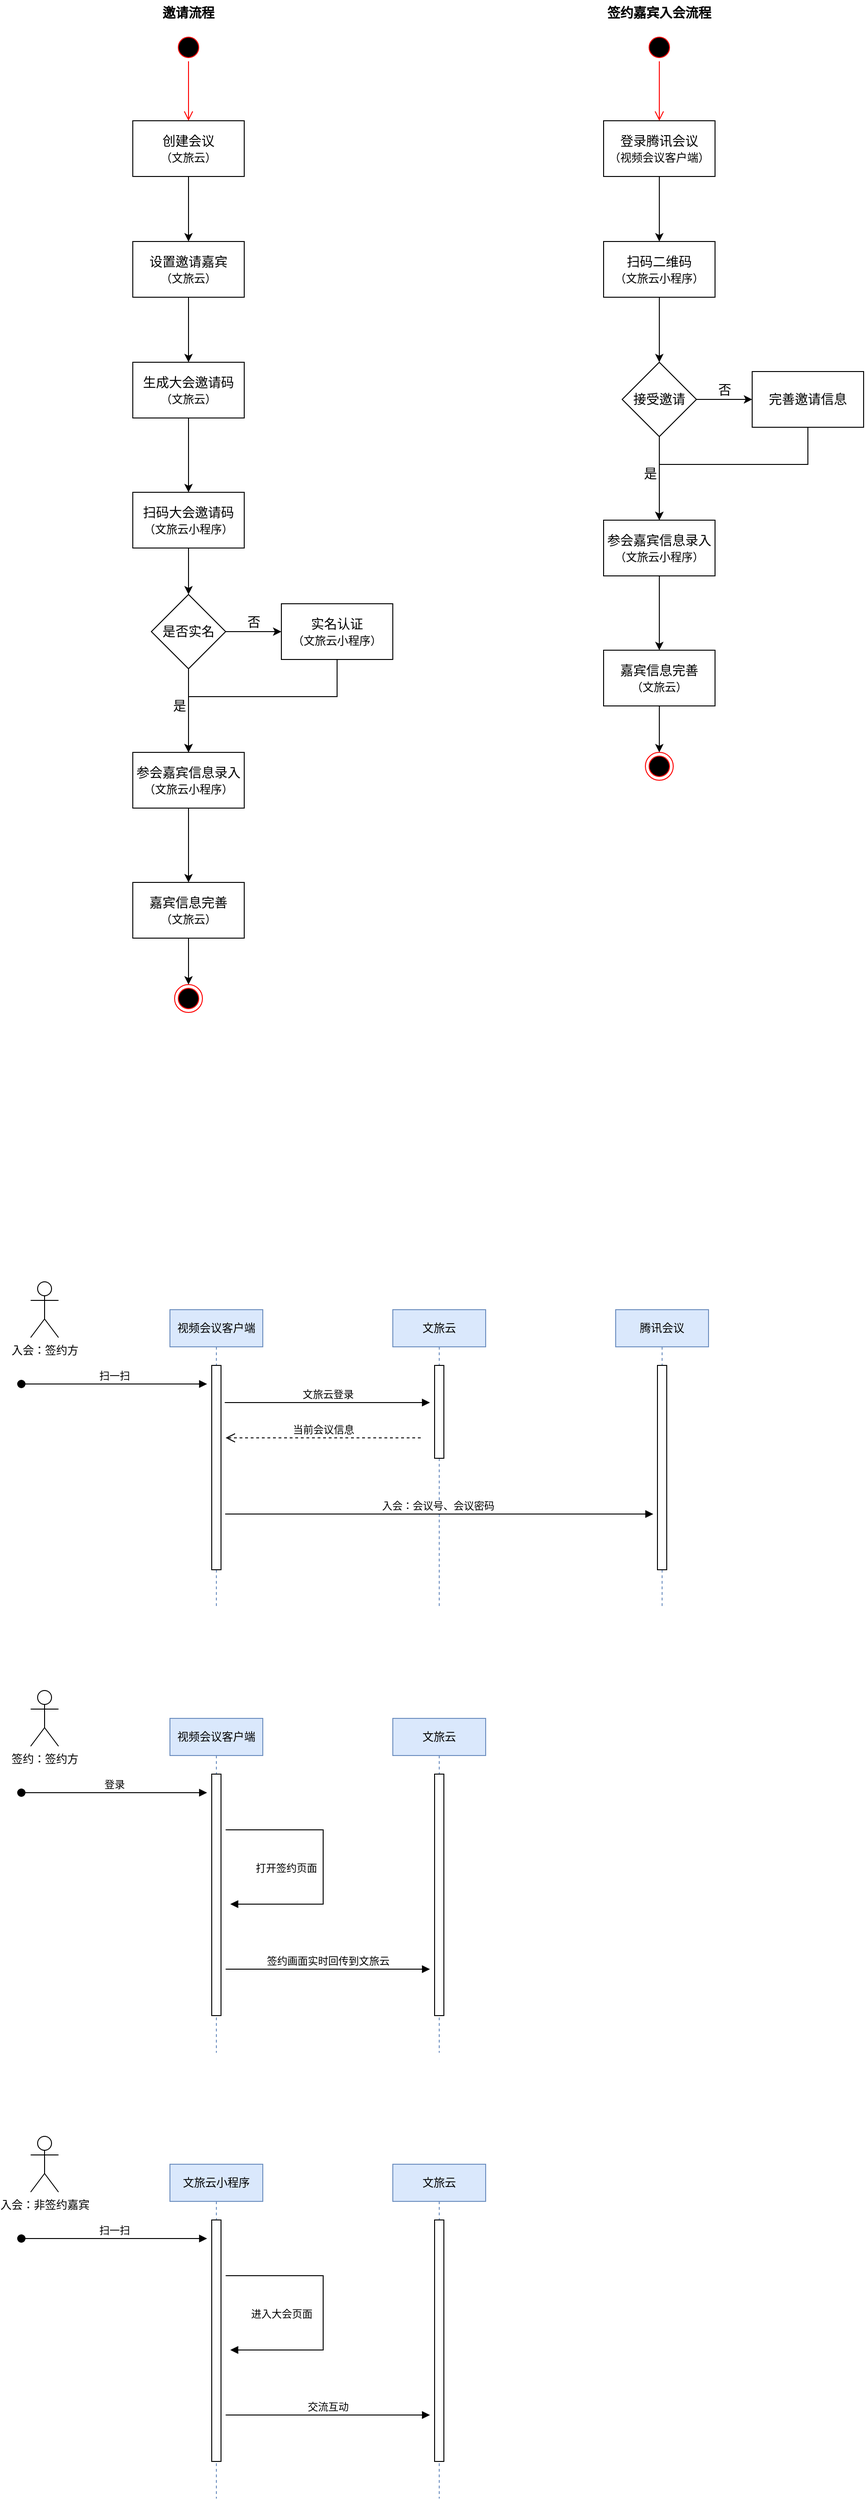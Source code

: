 <mxfile version="17.4.3" type="github">
  <diagram id="dWDWc4EyFyWDF9khaK5P" name="第 1 页">
    <mxGraphModel dx="2249" dy="1963" grid="1" gridSize="10" guides="1" tooltips="1" connect="1" arrows="1" fold="1" page="1" pageScale="1" pageWidth="827" pageHeight="1169" math="0" shadow="0">
      <root>
        <mxCell id="0" />
        <mxCell id="1" parent="0" />
        <mxCell id="BEaddWaeXoZHOyZYiYv0-9" value="入会：签约方" style="shape=umlActor;verticalLabelPosition=bottom;verticalAlign=top;html=1;outlineConnect=0;" vertex="1" parent="1">
          <mxGeometry x="-70" y="730" width="30" height="60" as="geometry" />
        </mxCell>
        <mxCell id="BEaddWaeXoZHOyZYiYv0-13" value="视频会议客户端" style="shape=umlLifeline;perimeter=lifelinePerimeter;whiteSpace=wrap;html=1;container=1;collapsible=0;recursiveResize=0;outlineConnect=0;fillColor=#dae8fc;strokeColor=#6c8ebf;" vertex="1" parent="1">
          <mxGeometry x="80" y="760" width="100" height="320" as="geometry" />
        </mxCell>
        <mxCell id="BEaddWaeXoZHOyZYiYv0-11" value="" style="html=1;points=[];perimeter=orthogonalPerimeter;" vertex="1" parent="BEaddWaeXoZHOyZYiYv0-13">
          <mxGeometry x="45" y="60" width="10" height="220" as="geometry" />
        </mxCell>
        <mxCell id="BEaddWaeXoZHOyZYiYv0-15" value="文旅云" style="shape=umlLifeline;perimeter=lifelinePerimeter;whiteSpace=wrap;html=1;container=1;collapsible=0;recursiveResize=0;outlineConnect=0;fillColor=#dae8fc;strokeColor=#6c8ebf;" vertex="1" parent="1">
          <mxGeometry x="320" y="760" width="100" height="320" as="geometry" />
        </mxCell>
        <mxCell id="BEaddWaeXoZHOyZYiYv0-16" value="" style="html=1;points=[];perimeter=orthogonalPerimeter;" vertex="1" parent="BEaddWaeXoZHOyZYiYv0-15">
          <mxGeometry x="45" y="60" width="10" height="100" as="geometry" />
        </mxCell>
        <mxCell id="BEaddWaeXoZHOyZYiYv0-17" value="腾讯会议" style="shape=umlLifeline;perimeter=lifelinePerimeter;whiteSpace=wrap;html=1;container=1;collapsible=0;recursiveResize=0;outlineConnect=0;fillColor=#dae8fc;strokeColor=#6c8ebf;" vertex="1" parent="1">
          <mxGeometry x="560" y="760" width="100" height="320" as="geometry" />
        </mxCell>
        <mxCell id="BEaddWaeXoZHOyZYiYv0-18" value="" style="html=1;points=[];perimeter=orthogonalPerimeter;" vertex="1" parent="BEaddWaeXoZHOyZYiYv0-17">
          <mxGeometry x="45" y="60" width="10" height="220" as="geometry" />
        </mxCell>
        <mxCell id="BEaddWaeXoZHOyZYiYv0-19" value="扫一扫" style="html=1;verticalAlign=bottom;startArrow=oval;startFill=1;endArrow=block;startSize=8;rounded=0;" edge="1" parent="1">
          <mxGeometry width="60" relative="1" as="geometry">
            <mxPoint x="-80" y="840" as="sourcePoint" />
            <mxPoint x="120" y="840" as="targetPoint" />
          </mxGeometry>
        </mxCell>
        <mxCell id="BEaddWaeXoZHOyZYiYv0-24" value="文旅云登录" style="html=1;verticalAlign=bottom;endArrow=block;rounded=0;" edge="1" parent="1">
          <mxGeometry width="80" relative="1" as="geometry">
            <mxPoint x="139" y="860" as="sourcePoint" />
            <mxPoint x="360" y="860" as="targetPoint" />
          </mxGeometry>
        </mxCell>
        <mxCell id="BEaddWaeXoZHOyZYiYv0-25" value="入会：会议号、会议密码&amp;nbsp;" style="html=1;verticalAlign=bottom;endArrow=block;rounded=0;" edge="1" parent="1">
          <mxGeometry width="80" relative="1" as="geometry">
            <mxPoint x="139.5" y="980" as="sourcePoint" />
            <mxPoint x="600.5" y="980" as="targetPoint" />
          </mxGeometry>
        </mxCell>
        <mxCell id="BEaddWaeXoZHOyZYiYv0-26" value="当前会议信息" style="html=1;verticalAlign=bottom;endArrow=open;dashed=1;endSize=8;rounded=0;" edge="1" parent="1">
          <mxGeometry relative="1" as="geometry">
            <mxPoint x="350" y="898" as="sourcePoint" />
            <mxPoint x="140" y="898" as="targetPoint" />
          </mxGeometry>
        </mxCell>
        <mxCell id="BEaddWaeXoZHOyZYiYv0-42" value="签约：签约方" style="shape=umlActor;verticalLabelPosition=bottom;verticalAlign=top;html=1;outlineConnect=0;" vertex="1" parent="1">
          <mxGeometry x="-70" y="1170" width="30" height="60" as="geometry" />
        </mxCell>
        <mxCell id="BEaddWaeXoZHOyZYiYv0-43" value="视频会议客户端" style="shape=umlLifeline;perimeter=lifelinePerimeter;whiteSpace=wrap;html=1;container=1;collapsible=0;recursiveResize=0;outlineConnect=0;fillColor=#dae8fc;strokeColor=#6c8ebf;" vertex="1" parent="1">
          <mxGeometry x="80" y="1200" width="100" height="360" as="geometry" />
        </mxCell>
        <mxCell id="BEaddWaeXoZHOyZYiYv0-44" value="" style="html=1;points=[];perimeter=orthogonalPerimeter;" vertex="1" parent="BEaddWaeXoZHOyZYiYv0-43">
          <mxGeometry x="45" y="60" width="10" height="260" as="geometry" />
        </mxCell>
        <mxCell id="BEaddWaeXoZHOyZYiYv0-46" value="文旅云" style="shape=umlLifeline;perimeter=lifelinePerimeter;whiteSpace=wrap;html=1;container=1;collapsible=0;recursiveResize=0;outlineConnect=0;fillColor=#dae8fc;strokeColor=#6c8ebf;" vertex="1" parent="1">
          <mxGeometry x="320" y="1200" width="100" height="360" as="geometry" />
        </mxCell>
        <mxCell id="BEaddWaeXoZHOyZYiYv0-47" value="" style="html=1;points=[];perimeter=orthogonalPerimeter;" vertex="1" parent="BEaddWaeXoZHOyZYiYv0-46">
          <mxGeometry x="45" y="60" width="10" height="260" as="geometry" />
        </mxCell>
        <mxCell id="BEaddWaeXoZHOyZYiYv0-51" value="登录" style="html=1;verticalAlign=bottom;startArrow=oval;startFill=1;endArrow=block;startSize=8;rounded=0;" edge="1" parent="1">
          <mxGeometry width="60" relative="1" as="geometry">
            <mxPoint x="-80" y="1280" as="sourcePoint" />
            <mxPoint x="120" y="1280" as="targetPoint" />
          </mxGeometry>
        </mxCell>
        <mxCell id="BEaddWaeXoZHOyZYiYv0-55" value="打开签约页面" style="html=1;verticalAlign=bottom;endArrow=block;rounded=0;" edge="1" parent="1">
          <mxGeometry x="0.579" y="-30" width="80" relative="1" as="geometry">
            <mxPoint x="140" y="1320" as="sourcePoint" />
            <mxPoint x="145" y="1400" as="targetPoint" />
            <Array as="points">
              <mxPoint x="245" y="1320" />
              <mxPoint x="245" y="1400" />
            </Array>
            <mxPoint as="offset" />
          </mxGeometry>
        </mxCell>
        <mxCell id="BEaddWaeXoZHOyZYiYv0-45" value="签约画面实时回传到文旅云" style="html=1;verticalAlign=bottom;endArrow=block;rounded=0;" edge="1" parent="1">
          <mxGeometry width="80" relative="1" as="geometry">
            <mxPoint x="140" y="1470" as="sourcePoint" />
            <mxPoint x="360" y="1470" as="targetPoint" />
          </mxGeometry>
        </mxCell>
        <mxCell id="BEaddWaeXoZHOyZYiYv0-56" value="入会：非签约嘉宾" style="shape=umlActor;verticalLabelPosition=bottom;verticalAlign=top;html=1;outlineConnect=0;" vertex="1" parent="1">
          <mxGeometry x="-70" y="1650" width="30" height="60" as="geometry" />
        </mxCell>
        <mxCell id="BEaddWaeXoZHOyZYiYv0-57" value="文旅云小程序" style="shape=umlLifeline;perimeter=lifelinePerimeter;whiteSpace=wrap;html=1;container=1;collapsible=0;recursiveResize=0;outlineConnect=0;fillColor=#dae8fc;strokeColor=#6c8ebf;" vertex="1" parent="1">
          <mxGeometry x="80" y="1680" width="100" height="360" as="geometry" />
        </mxCell>
        <mxCell id="BEaddWaeXoZHOyZYiYv0-58" value="" style="html=1;points=[];perimeter=orthogonalPerimeter;" vertex="1" parent="BEaddWaeXoZHOyZYiYv0-57">
          <mxGeometry x="45" y="60" width="10" height="260" as="geometry" />
        </mxCell>
        <mxCell id="BEaddWaeXoZHOyZYiYv0-59" value="文旅云" style="shape=umlLifeline;perimeter=lifelinePerimeter;whiteSpace=wrap;html=1;container=1;collapsible=0;recursiveResize=0;outlineConnect=0;fillColor=#dae8fc;strokeColor=#6c8ebf;" vertex="1" parent="1">
          <mxGeometry x="320" y="1680" width="100" height="360" as="geometry" />
        </mxCell>
        <mxCell id="BEaddWaeXoZHOyZYiYv0-60" value="" style="html=1;points=[];perimeter=orthogonalPerimeter;" vertex="1" parent="BEaddWaeXoZHOyZYiYv0-59">
          <mxGeometry x="45" y="60" width="10" height="260" as="geometry" />
        </mxCell>
        <mxCell id="BEaddWaeXoZHOyZYiYv0-61" value="扫一扫" style="html=1;verticalAlign=bottom;startArrow=oval;startFill=1;endArrow=block;startSize=8;rounded=0;" edge="1" parent="1">
          <mxGeometry width="60" relative="1" as="geometry">
            <mxPoint x="-80" y="1760" as="sourcePoint" />
            <mxPoint x="120" y="1760" as="targetPoint" />
          </mxGeometry>
        </mxCell>
        <mxCell id="BEaddWaeXoZHOyZYiYv0-62" value="进入大会页面" style="html=1;verticalAlign=bottom;endArrow=block;rounded=0;" edge="1" parent="1">
          <mxGeometry x="0.614" y="-30" width="80" relative="1" as="geometry">
            <mxPoint x="140" y="1800" as="sourcePoint" />
            <mxPoint x="145" y="1880" as="targetPoint" />
            <Array as="points">
              <mxPoint x="245" y="1800" />
              <mxPoint x="245" y="1880" />
            </Array>
            <mxPoint as="offset" />
          </mxGeometry>
        </mxCell>
        <mxCell id="BEaddWaeXoZHOyZYiYv0-63" value="交流互动" style="html=1;verticalAlign=bottom;endArrow=block;rounded=0;" edge="1" parent="1">
          <mxGeometry width="80" relative="1" as="geometry">
            <mxPoint x="140" y="1950" as="sourcePoint" />
            <mxPoint x="360" y="1950" as="targetPoint" />
          </mxGeometry>
        </mxCell>
        <mxCell id="BEaddWaeXoZHOyZYiYv0-95" value="" style="edgeStyle=orthogonalEdgeStyle;rounded=0;orthogonalLoop=1;jettySize=auto;html=1;fontSize=14;" edge="1" parent="1" source="BEaddWaeXoZHOyZYiYv0-93" target="BEaddWaeXoZHOyZYiYv0-94">
          <mxGeometry relative="1" as="geometry" />
        </mxCell>
        <mxCell id="BEaddWaeXoZHOyZYiYv0-93" value="&lt;font&gt;创建会议&lt;/font&gt;&lt;br style=&quot;font-size: 12px&quot;&gt;&lt;span style=&quot;font-size: 12px&quot;&gt;（文旅云）&lt;/span&gt;" style="rounded=0;whiteSpace=wrap;html=1;fontSize=14;" vertex="1" parent="1">
          <mxGeometry x="40" y="-520" width="120" height="60" as="geometry" />
        </mxCell>
        <mxCell id="BEaddWaeXoZHOyZYiYv0-97" value="" style="edgeStyle=orthogonalEdgeStyle;rounded=0;orthogonalLoop=1;jettySize=auto;html=1;fontSize=14;" edge="1" parent="1" source="BEaddWaeXoZHOyZYiYv0-94" target="BEaddWaeXoZHOyZYiYv0-96">
          <mxGeometry relative="1" as="geometry" />
        </mxCell>
        <mxCell id="BEaddWaeXoZHOyZYiYv0-94" value="设置邀请嘉宾&lt;br style=&quot;font-size: 12px&quot;&gt;&lt;span style=&quot;font-size: 12px&quot;&gt;（文旅云）&lt;/span&gt;" style="rounded=0;whiteSpace=wrap;html=1;fontSize=14;" vertex="1" parent="1">
          <mxGeometry x="40" y="-390" width="120" height="60" as="geometry" />
        </mxCell>
        <mxCell id="BEaddWaeXoZHOyZYiYv0-99" value="" style="edgeStyle=orthogonalEdgeStyle;rounded=0;orthogonalLoop=1;jettySize=auto;html=1;fontSize=14;" edge="1" parent="1" source="BEaddWaeXoZHOyZYiYv0-96" target="BEaddWaeXoZHOyZYiYv0-98">
          <mxGeometry relative="1" as="geometry" />
        </mxCell>
        <mxCell id="BEaddWaeXoZHOyZYiYv0-96" value="生成大会邀请码&lt;br style=&quot;font-size: 12px&quot;&gt;&lt;span style=&quot;font-size: 12px&quot;&gt;（文旅云）&lt;/span&gt;" style="rounded=0;whiteSpace=wrap;html=1;fontSize=14;" vertex="1" parent="1">
          <mxGeometry x="40" y="-260" width="120" height="60" as="geometry" />
        </mxCell>
        <mxCell id="BEaddWaeXoZHOyZYiYv0-101" style="edgeStyle=orthogonalEdgeStyle;rounded=0;orthogonalLoop=1;jettySize=auto;html=1;exitX=0.5;exitY=1;exitDx=0;exitDy=0;entryX=0.5;entryY=0;entryDx=0;entryDy=0;fontSize=14;" edge="1" parent="1" source="BEaddWaeXoZHOyZYiYv0-98" target="BEaddWaeXoZHOyZYiYv0-100">
          <mxGeometry relative="1" as="geometry" />
        </mxCell>
        <mxCell id="BEaddWaeXoZHOyZYiYv0-98" value="扫码大会邀请码&lt;br style=&quot;font-size: 12px&quot;&gt;&lt;span style=&quot;font-size: 12px&quot;&gt;（文旅云小程序）&lt;/span&gt;" style="rounded=0;whiteSpace=wrap;html=1;fontSize=14;" vertex="1" parent="1">
          <mxGeometry x="40" y="-120" width="120" height="60" as="geometry" />
        </mxCell>
        <mxCell id="BEaddWaeXoZHOyZYiYv0-103" value="" style="edgeStyle=orthogonalEdgeStyle;rounded=0;orthogonalLoop=1;jettySize=auto;html=1;fontSize=14;" edge="1" parent="1" source="BEaddWaeXoZHOyZYiYv0-100" target="BEaddWaeXoZHOyZYiYv0-102">
          <mxGeometry relative="1" as="geometry" />
        </mxCell>
        <mxCell id="BEaddWaeXoZHOyZYiYv0-106" value="" style="edgeStyle=orthogonalEdgeStyle;rounded=0;orthogonalLoop=1;jettySize=auto;html=1;fontSize=14;" edge="1" parent="1" source="BEaddWaeXoZHOyZYiYv0-100" target="BEaddWaeXoZHOyZYiYv0-105">
          <mxGeometry relative="1" as="geometry" />
        </mxCell>
        <mxCell id="BEaddWaeXoZHOyZYiYv0-100" value="是否实名" style="rhombus;whiteSpace=wrap;html=1;fontSize=14;" vertex="1" parent="1">
          <mxGeometry x="60" y="-10" width="80" height="80" as="geometry" />
        </mxCell>
        <mxCell id="BEaddWaeXoZHOyZYiYv0-111" value="" style="edgeStyle=orthogonalEdgeStyle;rounded=0;orthogonalLoop=1;jettySize=auto;html=1;fontSize=14;" edge="1" parent="1" source="BEaddWaeXoZHOyZYiYv0-102" target="BEaddWaeXoZHOyZYiYv0-110">
          <mxGeometry relative="1" as="geometry" />
        </mxCell>
        <mxCell id="BEaddWaeXoZHOyZYiYv0-102" value="参会嘉宾信息录入&lt;br style=&quot;font-size: 12px&quot;&gt;&lt;span style=&quot;font-size: 12px&quot;&gt;（文旅云小程序）&lt;/span&gt;" style="whiteSpace=wrap;html=1;fontSize=14;" vertex="1" parent="1">
          <mxGeometry x="40" y="160" width="120" height="60" as="geometry" />
        </mxCell>
        <mxCell id="BEaddWaeXoZHOyZYiYv0-104" value="是" style="text;html=1;align=center;verticalAlign=middle;resizable=0;points=[];autosize=1;strokeColor=none;fillColor=none;fontSize=14;" vertex="1" parent="1">
          <mxGeometry x="75" y="100" width="30" height="20" as="geometry" />
        </mxCell>
        <mxCell id="BEaddWaeXoZHOyZYiYv0-107" style="edgeStyle=orthogonalEdgeStyle;rounded=0;orthogonalLoop=1;jettySize=auto;html=1;fontSize=14;entryX=0.5;entryY=0;entryDx=0;entryDy=0;" edge="1" parent="1" source="BEaddWaeXoZHOyZYiYv0-105" target="BEaddWaeXoZHOyZYiYv0-102">
          <mxGeometry relative="1" as="geometry">
            <mxPoint x="100" y="90" as="targetPoint" />
            <Array as="points">
              <mxPoint x="260" y="100" />
              <mxPoint x="100" y="100" />
            </Array>
          </mxGeometry>
        </mxCell>
        <mxCell id="BEaddWaeXoZHOyZYiYv0-105" value="&lt;span&gt;实名认证&lt;/span&gt;&lt;br style=&quot;font-size: 12px&quot;&gt;&lt;span style=&quot;font-size: 12px&quot;&gt;（文旅云小程序）&lt;/span&gt;" style="whiteSpace=wrap;html=1;fontSize=14;" vertex="1" parent="1">
          <mxGeometry x="200" width="120" height="60" as="geometry" />
        </mxCell>
        <mxCell id="BEaddWaeXoZHOyZYiYv0-108" value="否" style="text;html=1;align=center;verticalAlign=middle;resizable=0;points=[];autosize=1;strokeColor=none;fillColor=none;fontSize=14;" vertex="1" parent="1">
          <mxGeometry x="155" y="10" width="30" height="20" as="geometry" />
        </mxCell>
        <mxCell id="BEaddWaeXoZHOyZYiYv0-113" style="edgeStyle=orthogonalEdgeStyle;rounded=0;orthogonalLoop=1;jettySize=auto;html=1;fontSize=14;" edge="1" parent="1" source="BEaddWaeXoZHOyZYiYv0-110" target="BEaddWaeXoZHOyZYiYv0-112">
          <mxGeometry relative="1" as="geometry" />
        </mxCell>
        <mxCell id="BEaddWaeXoZHOyZYiYv0-110" value="嘉宾信息完善&lt;br style=&quot;font-size: 12px&quot;&gt;&lt;span style=&quot;font-size: 12px&quot;&gt;（文旅云）&lt;/span&gt;" style="whiteSpace=wrap;html=1;fontSize=14;" vertex="1" parent="1">
          <mxGeometry x="40" y="300" width="120" height="60" as="geometry" />
        </mxCell>
        <mxCell id="BEaddWaeXoZHOyZYiYv0-112" value="" style="ellipse;html=1;shape=endState;fillColor=#000000;strokeColor=#ff0000;fontSize=14;" vertex="1" parent="1">
          <mxGeometry x="85" y="410" width="30" height="30" as="geometry" />
        </mxCell>
        <mxCell id="BEaddWaeXoZHOyZYiYv0-114" value="" style="ellipse;html=1;shape=startState;fillColor=#000000;strokeColor=#ff0000;fontSize=14;" vertex="1" parent="1">
          <mxGeometry x="85" y="-614" width="30" height="30" as="geometry" />
        </mxCell>
        <mxCell id="BEaddWaeXoZHOyZYiYv0-115" value="" style="edgeStyle=orthogonalEdgeStyle;html=1;verticalAlign=bottom;endArrow=open;endSize=8;strokeColor=#ff0000;rounded=0;fontSize=14;" edge="1" source="BEaddWaeXoZHOyZYiYv0-114" parent="1" target="BEaddWaeXoZHOyZYiYv0-93">
          <mxGeometry relative="1" as="geometry">
            <mxPoint x="-145" y="-45" as="targetPoint" />
          </mxGeometry>
        </mxCell>
        <mxCell id="BEaddWaeXoZHOyZYiYv0-116" value="邀请流程" style="text;align=center;fontStyle=1;verticalAlign=middle;spacingLeft=3;spacingRight=3;strokeColor=none;rotatable=0;points=[[0,0.5],[1,0.5]];portConstraint=eastwest;fontSize=14;" vertex="1" parent="1">
          <mxGeometry x="60" y="-650" width="80" height="26" as="geometry" />
        </mxCell>
        <mxCell id="BEaddWaeXoZHOyZYiYv0-117" value="" style="edgeStyle=orthogonalEdgeStyle;rounded=0;orthogonalLoop=1;jettySize=auto;html=1;fontSize=14;" edge="1" parent="1" source="BEaddWaeXoZHOyZYiYv0-118" target="BEaddWaeXoZHOyZYiYv0-120">
          <mxGeometry relative="1" as="geometry" />
        </mxCell>
        <mxCell id="BEaddWaeXoZHOyZYiYv0-118" value="登录腾讯会议&lt;br style=&quot;font-size: 12px&quot;&gt;&lt;span style=&quot;font-size: 12px&quot;&gt;（视频会议客户端）&lt;/span&gt;" style="rounded=0;whiteSpace=wrap;html=1;fontSize=14;" vertex="1" parent="1">
          <mxGeometry x="547" y="-520" width="120" height="60" as="geometry" />
        </mxCell>
        <mxCell id="BEaddWaeXoZHOyZYiYv0-146" style="edgeStyle=orthogonalEdgeStyle;rounded=0;orthogonalLoop=1;jettySize=auto;html=1;entryX=0.5;entryY=0;entryDx=0;entryDy=0;fontSize=14;" edge="1" parent="1" source="BEaddWaeXoZHOyZYiYv0-120" target="BEaddWaeXoZHOyZYiYv0-127">
          <mxGeometry relative="1" as="geometry" />
        </mxCell>
        <mxCell id="BEaddWaeXoZHOyZYiYv0-120" value="扫码二维码&lt;br style=&quot;font-size: 12px&quot;&gt;&lt;span style=&quot;font-size: 12px&quot;&gt;（文旅云小程序）&lt;/span&gt;" style="rounded=0;whiteSpace=wrap;html=1;fontSize=14;" vertex="1" parent="1">
          <mxGeometry x="547" y="-390" width="120" height="60" as="geometry" />
        </mxCell>
        <mxCell id="BEaddWaeXoZHOyZYiYv0-125" value="" style="edgeStyle=orthogonalEdgeStyle;rounded=0;orthogonalLoop=1;jettySize=auto;html=1;fontSize=14;" edge="1" parent="1" source="BEaddWaeXoZHOyZYiYv0-127" target="BEaddWaeXoZHOyZYiYv0-129">
          <mxGeometry relative="1" as="geometry" />
        </mxCell>
        <mxCell id="BEaddWaeXoZHOyZYiYv0-126" value="" style="edgeStyle=orthogonalEdgeStyle;rounded=0;orthogonalLoop=1;jettySize=auto;html=1;fontSize=14;" edge="1" parent="1" source="BEaddWaeXoZHOyZYiYv0-127" target="BEaddWaeXoZHOyZYiYv0-132">
          <mxGeometry relative="1" as="geometry" />
        </mxCell>
        <mxCell id="BEaddWaeXoZHOyZYiYv0-127" value="接受邀请" style="rhombus;whiteSpace=wrap;html=1;fontSize=14;" vertex="1" parent="1">
          <mxGeometry x="567" y="-260" width="80" height="80" as="geometry" />
        </mxCell>
        <mxCell id="BEaddWaeXoZHOyZYiYv0-128" value="" style="edgeStyle=orthogonalEdgeStyle;rounded=0;orthogonalLoop=1;jettySize=auto;html=1;fontSize=14;" edge="1" parent="1" source="BEaddWaeXoZHOyZYiYv0-129" target="BEaddWaeXoZHOyZYiYv0-135">
          <mxGeometry relative="1" as="geometry" />
        </mxCell>
        <mxCell id="BEaddWaeXoZHOyZYiYv0-129" value="参会嘉宾信息录入&lt;br style=&quot;font-size: 12px&quot;&gt;&lt;span style=&quot;font-size: 12px&quot;&gt;（文旅云小程序）&lt;/span&gt;" style="whiteSpace=wrap;html=1;fontSize=14;" vertex="1" parent="1">
          <mxGeometry x="547" y="-90" width="120" height="60" as="geometry" />
        </mxCell>
        <mxCell id="BEaddWaeXoZHOyZYiYv0-130" value="是" style="text;html=1;align=center;verticalAlign=middle;resizable=0;points=[];autosize=1;strokeColor=none;fillColor=none;fontSize=14;" vertex="1" parent="1">
          <mxGeometry x="582" y="-150" width="30" height="20" as="geometry" />
        </mxCell>
        <mxCell id="BEaddWaeXoZHOyZYiYv0-131" style="edgeStyle=orthogonalEdgeStyle;rounded=0;orthogonalLoop=1;jettySize=auto;html=1;fontSize=14;entryX=0.5;entryY=0;entryDx=0;entryDy=0;" edge="1" parent="1" source="BEaddWaeXoZHOyZYiYv0-132" target="BEaddWaeXoZHOyZYiYv0-129">
          <mxGeometry relative="1" as="geometry">
            <mxPoint x="607" y="-160" as="targetPoint" />
            <Array as="points">
              <mxPoint x="767" y="-150" />
              <mxPoint x="607" y="-150" />
            </Array>
          </mxGeometry>
        </mxCell>
        <mxCell id="BEaddWaeXoZHOyZYiYv0-132" value="完善邀请信息" style="whiteSpace=wrap;html=1;fontSize=14;" vertex="1" parent="1">
          <mxGeometry x="707" y="-250" width="120" height="60" as="geometry" />
        </mxCell>
        <mxCell id="BEaddWaeXoZHOyZYiYv0-133" value="否" style="text;html=1;align=center;verticalAlign=middle;resizable=0;points=[];autosize=1;strokeColor=none;fillColor=none;fontSize=14;" vertex="1" parent="1">
          <mxGeometry x="662" y="-240" width="30" height="20" as="geometry" />
        </mxCell>
        <mxCell id="BEaddWaeXoZHOyZYiYv0-134" style="edgeStyle=orthogonalEdgeStyle;rounded=0;orthogonalLoop=1;jettySize=auto;html=1;fontSize=14;" edge="1" parent="1" source="BEaddWaeXoZHOyZYiYv0-135" target="BEaddWaeXoZHOyZYiYv0-136">
          <mxGeometry relative="1" as="geometry" />
        </mxCell>
        <mxCell id="BEaddWaeXoZHOyZYiYv0-135" value="嘉宾信息完善&lt;br style=&quot;font-size: 12px&quot;&gt;&lt;span style=&quot;font-size: 12px&quot;&gt;（文旅云）&lt;/span&gt;" style="whiteSpace=wrap;html=1;fontSize=14;" vertex="1" parent="1">
          <mxGeometry x="547" y="50" width="120" height="60" as="geometry" />
        </mxCell>
        <mxCell id="BEaddWaeXoZHOyZYiYv0-136" value="" style="ellipse;html=1;shape=endState;fillColor=#000000;strokeColor=#ff0000;fontSize=14;" vertex="1" parent="1">
          <mxGeometry x="592" y="160" width="30" height="30" as="geometry" />
        </mxCell>
        <mxCell id="BEaddWaeXoZHOyZYiYv0-137" value="" style="ellipse;html=1;shape=startState;fillColor=#000000;strokeColor=#ff0000;fontSize=14;" vertex="1" parent="1">
          <mxGeometry x="592" y="-614" width="30" height="30" as="geometry" />
        </mxCell>
        <mxCell id="BEaddWaeXoZHOyZYiYv0-138" value="" style="edgeStyle=orthogonalEdgeStyle;html=1;verticalAlign=bottom;endArrow=open;endSize=8;strokeColor=#ff0000;rounded=0;fontSize=14;" edge="1" parent="1" source="BEaddWaeXoZHOyZYiYv0-137" target="BEaddWaeXoZHOyZYiYv0-118">
          <mxGeometry relative="1" as="geometry">
            <mxPoint x="362" y="-45" as="targetPoint" />
          </mxGeometry>
        </mxCell>
        <mxCell id="BEaddWaeXoZHOyZYiYv0-139" value="签约嘉宾入会流程" style="text;align=center;fontStyle=1;verticalAlign=middle;spacingLeft=3;spacingRight=3;strokeColor=none;rotatable=0;points=[[0,0.5],[1,0.5]];portConstraint=eastwest;fontSize=14;" vertex="1" parent="1">
          <mxGeometry x="567" y="-650" width="80" height="26" as="geometry" />
        </mxCell>
      </root>
    </mxGraphModel>
  </diagram>
</mxfile>
